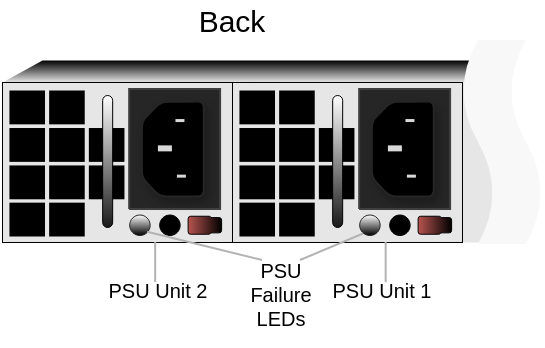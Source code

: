 <mxfile version="14.9.4" type="device"><diagram id="KMcxD_Hfu1oPM4u3RyKm" name="Page-1"><mxGraphModel dx="1298" dy="716" grid="1" gridSize="10" guides="1" tooltips="1" connect="1" arrows="1" fold="1" page="1" pageScale="1" pageWidth="850" pageHeight="1100" math="0" shadow="0"><root><mxCell id="0"/><mxCell id="1" parent="0"/><mxCell id="4VwqD9fQMVnzG3LPeEwB-143" value="" style="rounded=0;whiteSpace=wrap;html=1;strokeWidth=0.5;strokeColor=none;fillColor=#E6E6E6;" parent="1" vertex="1"><mxGeometry x="10" y="51" width="245" height="80" as="geometry"/></mxCell><mxCell id="4VwqD9fQMVnzG3LPeEwB-151" value="" style="shape=trapezoid;perimeter=trapezoidPerimeter;whiteSpace=wrap;html=1;fixedSize=1;shadow=0;strokeWidth=0.25;strokeColor=none;fillColor=#000000;gradientColor=#E6E6E6;" parent="1" vertex="1"><mxGeometry x="10" y="40" width="255" height="11" as="geometry"/></mxCell><mxCell id="4VwqD9fQMVnzG3LPeEwB-697" style="vsdxID=189;shape=stencil(nZLdDoIwDIWfprekdMkI14gv4BMsbrpFZGTg79M7qBqDgQTuunO+rst6QBStVY0BwrYL/mRuTncWxAaIXG1NcF2sQJQgioMP5hj8pdZ8blQkCQfFaO5Je5pQhf3OPc1bSyhjmfvO/trPu7Mr5dd+sJIlMh+ELfOVq2d5nIZxHZjiDPr/gIV4TolIpxs+t63El/7emI/FsFheuasqzsWvPw5ClDhEonwB);labelBackgroundColor=none;rounded=1;html=1;whiteSpace=wrap;aspect=fixed;fillColor=#B85450;strokeWidth=0.5;gradientColor=#000000;gradientDirection=east;" parent="1" vertex="1"><mxGeometry x="102.81" y="117.87" width="16.75" height="9" as="geometry"/></mxCell><mxCell id="4VwqD9fQMVnzG3LPeEwB-698" style="vsdxID=190;fillColor=#ffffff;gradientColor=#000000;shape=stencil(vVHLDsIgEPwajiQI6RfU+h8bu22JCGRB2/69kG1iazx58DazM/vIjjBtmiCi0CplCjecbZ8nYc5Ca+snJJsLEqYTph0C4Ujh4XvmEaqzont41gkL96naodXKrGF6YSfQtUi0OXXDVlqPfJNP6usotUhYbJIUMmQb/GGrAxpRljVycDBuc1hKM2LclX8/7H9nFfB+82Cd45T2+mcspcSRmu4F);strokeColor=#262626;labelBackgroundColor=none;rounded=0;html=1;whiteSpace=wrap;strokeWidth=0.5;" parent="1" vertex="1"><mxGeometry x="73.583" y="117.248" width="10.253" height="10.253" as="geometry"/></mxCell><mxCell id="4VwqD9fQMVnzG3LPeEwB-729" value="" style="group;aspect=fixed;" parent="1" vertex="1" connectable="0"><mxGeometry x="73.583" y="54.5" width="45.46" height="60" as="geometry"/></mxCell><mxCell id="4VwqD9fQMVnzG3LPeEwB-690" style="vsdxID=182;rotation=0;fillColor=#262626;gradientColor=none;shape=stencil(nZBLDoAgDERP0z3SIyjew0SURgSD+Lu9kMZoXLhwN9O+tukAlrNpJg1SzDH4QW/URgNYgZTkjA4UkwJUgGXng+6DX1zLfmoymdXo17xh5zmRJ6Q42BWCfc2oJfdAr+Yv+AP9Cb7OJ3H/2JG1HNGz/84klThPVCc=);strokeColor=#3f3f3f;shadow=0;labelBackgroundColor=none;rounded=0;html=1;whiteSpace=wrap;" parent="4VwqD9fQMVnzG3LPeEwB-729" vertex="1"><mxGeometry width="45.46" height="60.0" as="geometry"/></mxCell><mxCell id="4VwqD9fQMVnzG3LPeEwB-691" style="vsdxID=183;rotation=0;fillColor=none;gradientColor=none;strokeColor=none;shadow=1;labelBackgroundColor=none;rounded=0;html=1;whiteSpace=wrap;" parent="4VwqD9fQMVnzG3LPeEwB-729" vertex="1"><mxGeometry x="6.334" y="6.247" width="30.973" height="47.5" as="geometry"/></mxCell><mxCell id="4VwqD9fQMVnzG3LPeEwB-692" style="vsdxID=184;rotation=0;fillColor=#000000;gradientColor=none;shape=stencil(jZHdDsIgDIWfhlvStf6M6zlfwCcgDh0Rx8Lw9+llqybOqNldz+lXoBxBRVfr1giELgZ/MBdbxVrQSiDapjbBxlQJKgUVOx/MPvhTU7FudSIRBsdUPJP1NIIO2429G/ZIEiD7PHj05/7C63MEgJs31qzWjDrb/EFf+iuMuVTz6fj45BxktpwKI8iF+g0TSIXjFeWMpm85enQqhn/nRKxzHNt7/zOnZHHGVD4A);strokeColor=#262626;shadow=1;labelBackgroundColor=#ffffff;rounded=1;html=1;whiteSpace=wrap;" parent="4VwqD9fQMVnzG3LPeEwB-691" vertex="1"><mxGeometry width="30.973" height="47.5" as="geometry"/></mxCell><mxCell id="4VwqD9fQMVnzG3LPeEwB-693" style="vsdxID=185;rotation=0;fillColor=#d8d8d8;gradientColor=none;shape=stencil(nZBLDoAgDERP0z3SIyjew0SURgSD+Lu9kMZoXLhwN9O+tukAlrNpJg1SzDH4QW/URgNYgZTkjA4UkwJUgGXng+6DX1zLfmoymdXo17xh5zmRJ6Q42BWCfc2oJfdAr+Yv+AP9Cb7OJ3H/2JG1HNGz/84klThPVCc=);strokeColor=none;shadow=1;labelBackgroundColor=none;rounded=0;html=1;whiteSpace=wrap;" parent="4VwqD9fQMVnzG3LPeEwB-691" vertex="1"><mxGeometry x="8.039" y="21.944" width="6.994" height="3.0" as="geometry"/></mxCell><mxCell id="4VwqD9fQMVnzG3LPeEwB-694" style="vsdxID=186;rotation=0;fillColor=#d8d8d8;gradientColor=none;shape=stencil(nZBLDoAgDERP0z3SIyjew0SURgSD+Lu9kMZoXLhwN9O+tukAlrNpJg1SzDH4QW/URgNYgZTkjA4UkwJUgGXng+6DX1zLfmoymdXo17xh5zmRJ6Q42BWCfc2oJfdAr+Yv+AP9Cb7OJ3H/2JG1HNGz/84klThPVCc=);strokeColor=none;shadow=1;labelBackgroundColor=none;rounded=0;html=1;whiteSpace=wrap;" parent="4VwqD9fQMVnzG3LPeEwB-691" vertex="1"><mxGeometry x="16.809" y="8.778" width="4.496" height="1.5" as="geometry"/></mxCell><mxCell id="4VwqD9fQMVnzG3LPeEwB-695" style="vsdxID=187;rotation=0;fillColor=#d8d8d8;gradientColor=none;shape=stencil(nZBLDoAgDERP0z3SIyjew0SURgSD+Lu9kMZoXLhwN9O+tukAlrNpJg1SzDH4QW/URgNYgZTkjA4UkwJUgGXng+6DX1zLfmoymdXo17xh5zmRJ6Q42BWCfc2oJfdAr+Yv+AP9Cb7OJ3H/2JG1HNGz/84klThPVCc=);strokeColor=none;shadow=1;labelBackgroundColor=none;rounded=0;html=1;whiteSpace=wrap;" parent="4VwqD9fQMVnzG3LPeEwB-691" vertex="1"><mxGeometry x="17.54" y="36.574" width="4.496" height="1.5" as="geometry"/></mxCell><mxCell id="4VwqD9fQMVnzG3LPeEwB-730" style="vsdxID=190;shape=stencil(vVHLDsIgEPwajiQI6RfU+h8bu22JCGRB2/69kG1iazx58DazM/vIjjBtmiCi0CplCjecbZ8nYc5Ca+snJJsLEqYTph0C4Ujh4XvmEaqzont41gkL96naodXKrGF6YSfQtUi0OXXDVlqPfJNP6usotUhYbJIUMmQb/GGrAxpRljVycDBuc1hKM2LclX8/7H9nFfB+82Cd45T2+mcspcSRmu4F);labelBackgroundColor=none;rounded=0;html=1;whiteSpace=wrap;strokeWidth=0.5;fillColor=#000000;" parent="1" vertex="1"><mxGeometry x="88.583" y="117.248" width="10.253" height="10.253" as="geometry"/></mxCell><mxCell id="4VwqD9fQMVnzG3LPeEwB-742" value="" style="group;aspect=fixed;" parent="1" vertex="1" connectable="0"><mxGeometry x="13.47" y="55.003" width="57.5" height="73" as="geometry"/></mxCell><mxCell id="4VwqD9fQMVnzG3LPeEwB-721" value="" style="rounded=0;whiteSpace=wrap;html=1;strokeWidth=0.5;fillColor=#000000;strokeColor=none;" parent="4VwqD9fQMVnzG3LPeEwB-742" vertex="1"><mxGeometry y="18.758" width="17.79" height="16.927" as="geometry"/></mxCell><mxCell id="4VwqD9fQMVnzG3LPeEwB-722" value="" style="rounded=0;whiteSpace=wrap;html=1;strokeWidth=0.5;fillColor=#000000;strokeColor=none;" parent="4VwqD9fQMVnzG3LPeEwB-742" vertex="1"><mxGeometry x="19.857" y="18.758" width="17.79" height="16.927" as="geometry"/></mxCell><mxCell id="4VwqD9fQMVnzG3LPeEwB-734" value="" style="rounded=0;whiteSpace=wrap;html=1;strokeWidth=0.5;fillColor=#000000;strokeColor=none;" parent="4VwqD9fQMVnzG3LPeEwB-742" vertex="1"><mxGeometry x="39.71" y="18.758" width="17.79" height="16.927" as="geometry"/></mxCell><mxCell id="4VwqD9fQMVnzG3LPeEwB-735" value="" style="rounded=0;whiteSpace=wrap;html=1;strokeWidth=0.5;fillColor=#000000;strokeColor=none;" parent="4VwqD9fQMVnzG3LPeEwB-742" vertex="1"><mxGeometry y="37.469" width="17.79" height="16.927" as="geometry"/></mxCell><mxCell id="4VwqD9fQMVnzG3LPeEwB-736" value="" style="rounded=0;whiteSpace=wrap;html=1;strokeWidth=0.5;fillColor=#000000;strokeColor=none;" parent="4VwqD9fQMVnzG3LPeEwB-742" vertex="1"><mxGeometry x="19.857" y="37.469" width="17.79" height="16.927" as="geometry"/></mxCell><mxCell id="4VwqD9fQMVnzG3LPeEwB-737" value="" style="rounded=0;whiteSpace=wrap;html=1;strokeWidth=0.5;fillColor=#000000;strokeColor=none;" parent="4VwqD9fQMVnzG3LPeEwB-742" vertex="1"><mxGeometry x="39.71" y="37.469" width="17.79" height="16.927" as="geometry"/></mxCell><mxCell id="4VwqD9fQMVnzG3LPeEwB-738" value="" style="rounded=0;whiteSpace=wrap;html=1;strokeWidth=0.5;fillColor=#000000;strokeColor=none;" parent="4VwqD9fQMVnzG3LPeEwB-742" vertex="1"><mxGeometry width="17.79" height="16.927" as="geometry"/></mxCell><mxCell id="4VwqD9fQMVnzG3LPeEwB-739" value="" style="rounded=0;whiteSpace=wrap;html=1;strokeWidth=0.5;fillColor=#000000;strokeColor=none;" parent="4VwqD9fQMVnzG3LPeEwB-742" vertex="1"><mxGeometry x="19.857" width="17.79" height="16.927" as="geometry"/></mxCell><mxCell id="4VwqD9fQMVnzG3LPeEwB-740" value="" style="rounded=0;whiteSpace=wrap;html=1;strokeWidth=0.5;fillColor=#000000;strokeColor=none;" parent="4VwqD9fQMVnzG3LPeEwB-742" vertex="1"><mxGeometry y="56.073" width="17.79" height="16.927" as="geometry"/></mxCell><mxCell id="4VwqD9fQMVnzG3LPeEwB-741" value="" style="rounded=0;whiteSpace=wrap;html=1;strokeWidth=0.5;fillColor=#000000;strokeColor=none;" parent="4VwqD9fQMVnzG3LPeEwB-742" vertex="1"><mxGeometry x="19.857" y="56.073" width="17.79" height="16.927" as="geometry"/></mxCell><mxCell id="4VwqD9fQMVnzG3LPeEwB-718" value="" style="rounded=1;whiteSpace=wrap;html=1;shadow=0;strokeColor=#000000;strokeWidth=0.5;rotation=90;gradientColor=#ffffff;gradientDirection=west;fillColor=#1A1A1A;arcSize=50;" parent="1" vertex="1"><mxGeometry x="29.58" y="88" width="66" height="5" as="geometry"/></mxCell><mxCell id="4VwqD9fQMVnzG3LPeEwB-743" value="" style="rounded=0;whiteSpace=wrap;html=1;strokeWidth=0.5;gradientColor=#000000;fillColor=none;" parent="1" vertex="1"><mxGeometry x="125" y="51" width="115" height="80" as="geometry"/></mxCell><mxCell id="4VwqD9fQMVnzG3LPeEwB-744" style="vsdxID=189;shape=stencil(nZLdDoIwDIWfprekdMkI14gv4BMsbrpFZGTg79M7qBqDgQTuunO+rst6QBStVY0BwrYL/mRuTncWxAaIXG1NcF2sQJQgioMP5hj8pdZ8blQkCQfFaO5Je5pQhf3OPc1bSyhjmfvO/trPu7Mr5dd+sJIlMh+ELfOVq2d5nIZxHZjiDPr/gIV4TolIpxs+t63El/7emI/FsFheuasqzsWvPw5ClDhEonwB);labelBackgroundColor=none;rounded=1;html=1;whiteSpace=wrap;aspect=fixed;fillColor=#B85450;strokeWidth=0.5;gradientColor=#000000;gradientDirection=east;" parent="1" vertex="1"><mxGeometry x="217.81" y="117.87" width="16.75" height="9" as="geometry"/></mxCell><mxCell id="4VwqD9fQMVnzG3LPeEwB-745" style="vsdxID=190;fillColor=#ffffff;gradientColor=#000000;shape=stencil(vVHLDsIgEPwajiQI6RfU+h8bu22JCGRB2/69kG1iazx58DazM/vIjjBtmiCi0CplCjecbZ8nYc5Ca+snJJsLEqYTph0C4Ujh4XvmEaqzont41gkL96naodXKrGF6YSfQtUi0OXXDVlqPfJNP6usotUhYbJIUMmQb/GGrAxpRljVycDBuc1hKM2LclX8/7H9nFfB+82Cd45T2+mcspcSRmu4F);strokeColor=#262626;labelBackgroundColor=none;rounded=0;html=1;whiteSpace=wrap;strokeWidth=0.5;" parent="1" vertex="1"><mxGeometry x="188.583" y="117.248" width="10.253" height="10.253" as="geometry"/></mxCell><mxCell id="4VwqD9fQMVnzG3LPeEwB-746" value="" style="group;aspect=fixed;" parent="1" vertex="1" connectable="0"><mxGeometry x="188.583" y="54.5" width="45.46" height="60" as="geometry"/></mxCell><mxCell id="4VwqD9fQMVnzG3LPeEwB-747" style="vsdxID=182;rotation=0;fillColor=#262626;gradientColor=none;shape=stencil(nZBLDoAgDERP0z3SIyjew0SURgSD+Lu9kMZoXLhwN9O+tukAlrNpJg1SzDH4QW/URgNYgZTkjA4UkwJUgGXng+6DX1zLfmoymdXo17xh5zmRJ6Q42BWCfc2oJfdAr+Yv+AP9Cb7OJ3H/2JG1HNGz/84klThPVCc=);strokeColor=#3f3f3f;shadow=0;labelBackgroundColor=none;rounded=0;html=1;whiteSpace=wrap;" parent="4VwqD9fQMVnzG3LPeEwB-746" vertex="1"><mxGeometry width="45.46" height="60.0" as="geometry"/></mxCell><mxCell id="4VwqD9fQMVnzG3LPeEwB-748" style="vsdxID=183;rotation=0;fillColor=none;gradientColor=none;strokeColor=none;shadow=1;labelBackgroundColor=none;rounded=0;html=1;whiteSpace=wrap;" parent="4VwqD9fQMVnzG3LPeEwB-746" vertex="1"><mxGeometry x="6.334" y="6.247" width="30.973" height="47.5" as="geometry"/></mxCell><mxCell id="4VwqD9fQMVnzG3LPeEwB-749" style="vsdxID=184;rotation=0;fillColor=#000000;gradientColor=none;shape=stencil(jZHdDsIgDIWfhlvStf6M6zlfwCcgDh0Rx8Lw9+llqybOqNldz+lXoBxBRVfr1giELgZ/MBdbxVrQSiDapjbBxlQJKgUVOx/MPvhTU7FudSIRBsdUPJP1NIIO2429G/ZIEiD7PHj05/7C63MEgJs31qzWjDrb/EFf+iuMuVTz6fj45BxktpwKI8iF+g0TSIXjFeWMpm85enQqhn/nRKxzHNt7/zOnZHHGVD4A);strokeColor=#262626;shadow=1;labelBackgroundColor=#ffffff;rounded=1;html=1;whiteSpace=wrap;" parent="4VwqD9fQMVnzG3LPeEwB-748" vertex="1"><mxGeometry width="30.973" height="47.5" as="geometry"/></mxCell><mxCell id="4VwqD9fQMVnzG3LPeEwB-750" style="vsdxID=185;rotation=0;fillColor=#d8d8d8;gradientColor=none;shape=stencil(nZBLDoAgDERP0z3SIyjew0SURgSD+Lu9kMZoXLhwN9O+tukAlrNpJg1SzDH4QW/URgNYgZTkjA4UkwJUgGXng+6DX1zLfmoymdXo17xh5zmRJ6Q42BWCfc2oJfdAr+Yv+AP9Cb7OJ3H/2JG1HNGz/84klThPVCc=);strokeColor=none;shadow=1;labelBackgroundColor=none;rounded=0;html=1;whiteSpace=wrap;" parent="4VwqD9fQMVnzG3LPeEwB-748" vertex="1"><mxGeometry x="8.039" y="21.944" width="6.994" height="3.0" as="geometry"/></mxCell><mxCell id="4VwqD9fQMVnzG3LPeEwB-751" style="vsdxID=186;rotation=0;fillColor=#d8d8d8;gradientColor=none;shape=stencil(nZBLDoAgDERP0z3SIyjew0SURgSD+Lu9kMZoXLhwN9O+tukAlrNpJg1SzDH4QW/URgNYgZTkjA4UkwJUgGXng+6DX1zLfmoymdXo17xh5zmRJ6Q42BWCfc2oJfdAr+Yv+AP9Cb7OJ3H/2JG1HNGz/84klThPVCc=);strokeColor=none;shadow=1;labelBackgroundColor=none;rounded=0;html=1;whiteSpace=wrap;" parent="4VwqD9fQMVnzG3LPeEwB-748" vertex="1"><mxGeometry x="16.809" y="8.778" width="4.496" height="1.5" as="geometry"/></mxCell><mxCell id="4VwqD9fQMVnzG3LPeEwB-752" style="vsdxID=187;rotation=0;fillColor=#d8d8d8;gradientColor=none;shape=stencil(nZBLDoAgDERP0z3SIyjew0SURgSD+Lu9kMZoXLhwN9O+tukAlrNpJg1SzDH4QW/URgNYgZTkjA4UkwJUgGXng+6DX1zLfmoymdXo17xh5zmRJ6Q42BWCfc2oJfdAr+Yv+AP9Cb7OJ3H/2JG1HNGz/84klThPVCc=);strokeColor=none;shadow=1;labelBackgroundColor=none;rounded=0;html=1;whiteSpace=wrap;" parent="4VwqD9fQMVnzG3LPeEwB-748" vertex="1"><mxGeometry x="17.54" y="36.574" width="4.496" height="1.5" as="geometry"/></mxCell><mxCell id="4VwqD9fQMVnzG3LPeEwB-753" style="vsdxID=190;shape=stencil(vVHLDsIgEPwajiQI6RfU+h8bu22JCGRB2/69kG1iazx58DazM/vIjjBtmiCi0CplCjecbZ8nYc5Ca+snJJsLEqYTph0C4Ujh4XvmEaqzont41gkL96naodXKrGF6YSfQtUi0OXXDVlqPfJNP6usotUhYbJIUMmQb/GGrAxpRljVycDBuc1hKM2LclX8/7H9nFfB+82Cd45T2+mcspcSRmu4F);labelBackgroundColor=none;rounded=0;html=1;whiteSpace=wrap;strokeWidth=0.5;fillColor=#000000;" parent="1" vertex="1"><mxGeometry x="203.583" y="117.248" width="10.253" height="10.253" as="geometry"/></mxCell><mxCell id="4VwqD9fQMVnzG3LPeEwB-754" value="" style="group;aspect=fixed;" parent="1" vertex="1" connectable="0"><mxGeometry x="128.47" y="55.003" width="57.5" height="73" as="geometry"/></mxCell><mxCell id="4VwqD9fQMVnzG3LPeEwB-755" value="" style="rounded=0;whiteSpace=wrap;html=1;strokeWidth=0.5;fillColor=#000000;strokeColor=none;" parent="4VwqD9fQMVnzG3LPeEwB-754" vertex="1"><mxGeometry y="18.758" width="17.79" height="16.927" as="geometry"/></mxCell><mxCell id="4VwqD9fQMVnzG3LPeEwB-756" value="" style="rounded=0;whiteSpace=wrap;html=1;strokeWidth=0.5;fillColor=#000000;strokeColor=none;" parent="4VwqD9fQMVnzG3LPeEwB-754" vertex="1"><mxGeometry x="19.857" y="18.758" width="17.79" height="16.927" as="geometry"/></mxCell><mxCell id="4VwqD9fQMVnzG3LPeEwB-757" value="" style="rounded=0;whiteSpace=wrap;html=1;strokeWidth=0.5;fillColor=#000000;strokeColor=none;" parent="4VwqD9fQMVnzG3LPeEwB-754" vertex="1"><mxGeometry x="39.71" y="18.758" width="17.79" height="16.927" as="geometry"/></mxCell><mxCell id="4VwqD9fQMVnzG3LPeEwB-758" value="" style="rounded=0;whiteSpace=wrap;html=1;strokeWidth=0.5;fillColor=#000000;strokeColor=none;" parent="4VwqD9fQMVnzG3LPeEwB-754" vertex="1"><mxGeometry y="37.469" width="17.79" height="16.927" as="geometry"/></mxCell><mxCell id="4VwqD9fQMVnzG3LPeEwB-759" value="" style="rounded=0;whiteSpace=wrap;html=1;strokeWidth=0.5;fillColor=#000000;strokeColor=none;" parent="4VwqD9fQMVnzG3LPeEwB-754" vertex="1"><mxGeometry x="19.857" y="37.469" width="17.79" height="16.927" as="geometry"/></mxCell><mxCell id="4VwqD9fQMVnzG3LPeEwB-760" value="" style="rounded=0;whiteSpace=wrap;html=1;strokeWidth=0.5;fillColor=#000000;strokeColor=none;" parent="4VwqD9fQMVnzG3LPeEwB-754" vertex="1"><mxGeometry x="39.71" y="37.469" width="17.79" height="16.927" as="geometry"/></mxCell><mxCell id="4VwqD9fQMVnzG3LPeEwB-761" value="" style="rounded=0;whiteSpace=wrap;html=1;strokeWidth=0.5;fillColor=#000000;strokeColor=none;" parent="4VwqD9fQMVnzG3LPeEwB-754" vertex="1"><mxGeometry width="17.79" height="16.927" as="geometry"/></mxCell><mxCell id="4VwqD9fQMVnzG3LPeEwB-762" value="" style="rounded=0;whiteSpace=wrap;html=1;strokeWidth=0.5;fillColor=#000000;strokeColor=none;" parent="4VwqD9fQMVnzG3LPeEwB-754" vertex="1"><mxGeometry x="19.857" width="17.79" height="16.927" as="geometry"/></mxCell><mxCell id="4VwqD9fQMVnzG3LPeEwB-763" value="" style="rounded=0;whiteSpace=wrap;html=1;strokeWidth=0.5;fillColor=#000000;strokeColor=none;" parent="4VwqD9fQMVnzG3LPeEwB-754" vertex="1"><mxGeometry y="56.073" width="17.79" height="16.927" as="geometry"/></mxCell><mxCell id="4VwqD9fQMVnzG3LPeEwB-764" value="" style="rounded=0;whiteSpace=wrap;html=1;strokeWidth=0.5;fillColor=#000000;strokeColor=none;" parent="4VwqD9fQMVnzG3LPeEwB-754" vertex="1"><mxGeometry x="19.857" y="56.073" width="17.79" height="16.927" as="geometry"/></mxCell><mxCell id="4VwqD9fQMVnzG3LPeEwB-765" value="" style="rounded=1;whiteSpace=wrap;html=1;shadow=0;strokeColor=#000000;strokeWidth=0.5;rotation=90;gradientColor=#ffffff;gradientDirection=west;fillColor=#1A1A1A;arcSize=50;" parent="1" vertex="1"><mxGeometry x="144.58" y="88" width="66" height="5" as="geometry"/></mxCell><mxCell id="4VwqD9fQMVnzG3LPeEwB-731" value="" style="rounded=0;whiteSpace=wrap;html=1;strokeWidth=0.5;gradientColor=#000000;fillColor=none;" parent="1" vertex="1"><mxGeometry x="10" y="51" width="115" height="80" as="geometry"/></mxCell><mxCell id="fedMn2WOfF90to9gc-yZ-52" value="&lt;span style=&quot;font-weight: normal&quot;&gt;Back&lt;/span&gt;" style="text;html=1;strokeColor=none;fillColor=none;align=center;verticalAlign=middle;whiteSpace=wrap;rounded=0;shadow=0;fontSize=15;fontStyle=1" parent="1" vertex="1"><mxGeometry x="13.47" y="10" width="224.45" height="20" as="geometry"/></mxCell><mxCell id="-oGU20Crhm4sFMO4isSl-2" value="PSU Unit 1" style="text;whiteSpace=wrap;html=1;fontSize=10;align=center;" parent="1" vertex="1"><mxGeometry x="160" y="143" width="80.22" height="20" as="geometry"/></mxCell><mxCell id="-oGU20Crhm4sFMO4isSl-3" value="" style="endArrow=none;html=1;fontSize=10;shadow=0;strokeColor=#B3B3B3;exitX=1.017;exitY=0.535;exitDx=0;exitDy=0;exitPerimeter=0;" parent="1" edge="1"><mxGeometry width="50" height="50" relative="1" as="geometry"><mxPoint x="201.834" y="131" as="sourcePoint"/><mxPoint x="201.84" y="151.16" as="targetPoint"/></mxGeometry></mxCell><mxCell id="-oGU20Crhm4sFMO4isSl-4" value="" style="endArrow=none;html=1;fontSize=10;shadow=0;strokeColor=#B3B3B3;exitX=1.017;exitY=0.535;exitDx=0;exitDy=0;exitPerimeter=0;" parent="1" edge="1"><mxGeometry width="50" height="50" relative="1" as="geometry"><mxPoint x="86.584" y="131" as="sourcePoint"/><mxPoint x="86.59" y="151.0" as="targetPoint"/></mxGeometry></mxCell><mxCell id="sBMHvyOdOszXJXWUNllr-2" value="PSU Unit 2" style="text;whiteSpace=wrap;html=1;fontSize=10;align=center;" parent="1" vertex="1"><mxGeometry x="48.25" y="143" width="80.22" height="20" as="geometry"/></mxCell><mxCell id="sBMHvyOdOszXJXWUNllr-3" value="PSU&lt;br&gt;Failure&lt;br&gt;LEDs" style="text;whiteSpace=wrap;html=1;fontSize=10;align=center;" parent="1" vertex="1"><mxGeometry x="133" y="133" width="33.03" height="50" as="geometry"/></mxCell><mxCell id="sBMHvyOdOszXJXWUNllr-4" value="" style="endArrow=none;html=1;fontSize=10;shadow=0;strokeColor=#B3B3B3;exitX=0.287;exitY=0.928;exitDx=0;exitDy=0;exitPerimeter=0;" parent="1" edge="1"><mxGeometry width="50" height="50" relative="1" as="geometry"><mxPoint x="190.526" y="126.763" as="sourcePoint"/><mxPoint x="159" y="140" as="targetPoint"/></mxGeometry></mxCell><mxCell id="sBMHvyOdOszXJXWUNllr-5" value="" style="endArrow=none;html=1;fontSize=10;shadow=0;strokeColor=#B3B3B3;" parent="1" edge="1"><mxGeometry width="50" height="50" relative="1" as="geometry"><mxPoint x="82.56" y="125.87" as="sourcePoint"/><mxPoint x="140" y="140" as="targetPoint"/></mxGeometry></mxCell><mxCell id="sBMHvyOdOszXJXWUNllr-1" value="" style="shape=tape;whiteSpace=wrap;html=1;rotation=90;strokeColor=none;fillColor=#F8F8F8;" parent="1" vertex="1"><mxGeometry x="209" y="61" width="102" height="40" as="geometry"/></mxCell></root></mxGraphModel></diagram></mxfile>